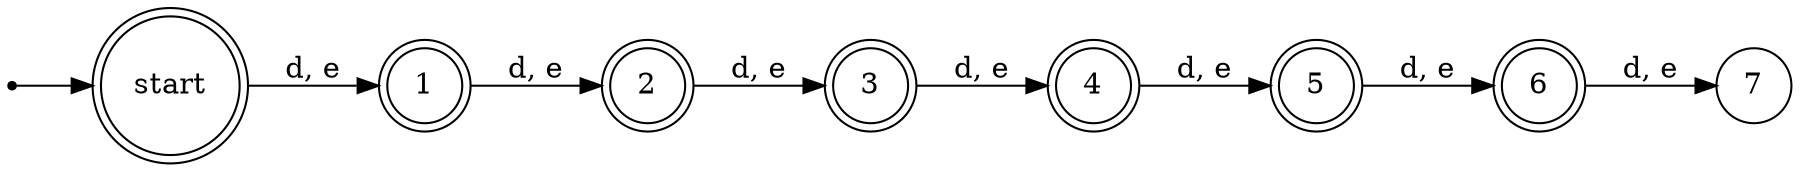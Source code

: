 digraph finite_state_machine {
   rankdir=LR;
   _ize="8,5"

   node [shape = point] x
   node [shape = doublecircle] start
   node [shape = doublecircle] 1
   node [shape = doublecircle] 2
   node [shape = doublecircle] 3
   node [shape = doublecircle] 4
   node [shape = doublecircle] 5
   node [shape = doublecircle] 6
   node [shape = circle] 7

   x -> start
   start -> 1 [label = "d, e"]
   1 -> 2 [label = "d, e"]
   2 -> 3 [label = "d, e"]
   3 -> 4 [label = "d, e"]
   4 -> 5 [label = "d, e"]
   5 -> 6 [label = "d, e"]
   6 -> 7 [label = "d, e"]
}
